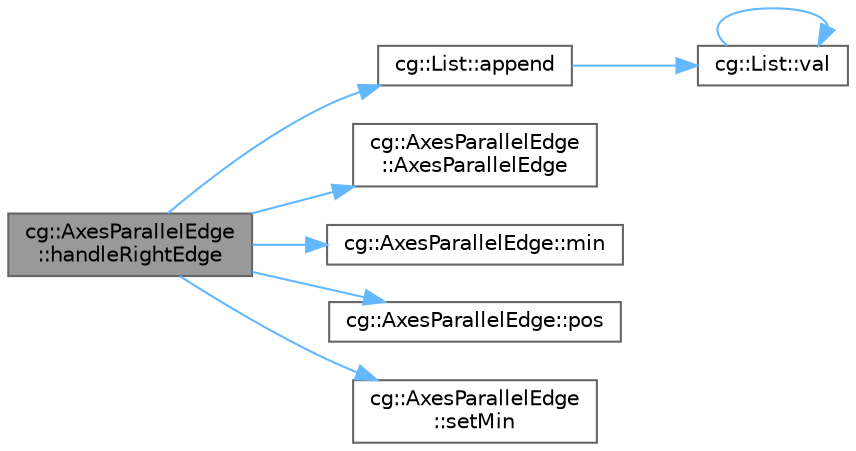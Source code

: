 digraph "cg::AxesParallelEdge::handleRightEdge"
{
 // LATEX_PDF_SIZE
  bgcolor="transparent";
  edge [fontname=Helvetica,fontsize=10,labelfontname=Helvetica,labelfontsize=10];
  node [fontname=Helvetica,fontsize=10,shape=box,height=0.2,width=0.4];
  rankdir="LR";
  Node1 [id="Node000001",label="cg::AxesParallelEdge\l::handleRightEdge",height=0.2,width=0.4,color="gray40", fillcolor="grey60", style="filled", fontcolor="black",tooltip=" "];
  Node1 -> Node2 [id="edge1_Node000001_Node000002",color="steelblue1",style="solid",tooltip=" "];
  Node2 [id="Node000002",label="cg::List::append",height=0.2,width=0.4,color="grey40", fillcolor="white", style="filled",URL="$classcg_1_1_list.html#ab3d1d9a488def2473913b2f58fc291f8",tooltip=" "];
  Node2 -> Node3 [id="edge2_Node000002_Node000003",color="steelblue1",style="solid",tooltip=" "];
  Node3 [id="Node000003",label="cg::List::val",height=0.2,width=0.4,color="grey40", fillcolor="white", style="filled",URL="$classcg_1_1_list.html#abb630c74effbfbb9f67e865eec72169b",tooltip=" "];
  Node3 -> Node3 [id="edge3_Node000003_Node000003",color="steelblue1",style="solid",tooltip=" "];
  Node1 -> Node4 [id="edge4_Node000001_Node000004",color="steelblue1",style="solid",tooltip=" "];
  Node4 [id="Node000004",label="cg::AxesParallelEdge\l::AxesParallelEdge",height=0.2,width=0.4,color="grey40", fillcolor="white", style="filled",URL="$classcg_1_1_axes_parallel_edge.html#a9c9e54393cb232d817bf5212d2bd2721",tooltip=" "];
  Node1 -> Node5 [id="edge5_Node000001_Node000005",color="steelblue1",style="solid",tooltip=" "];
  Node5 [id="Node000005",label="cg::AxesParallelEdge::min",height=0.2,width=0.4,color="grey40", fillcolor="white", style="filled",URL="$classcg_1_1_axes_parallel_edge.html#ac9c9414badbbd9a7a09047c0ec6eefbe",tooltip=" "];
  Node1 -> Node6 [id="edge6_Node000001_Node000006",color="steelblue1",style="solid",tooltip=" "];
  Node6 [id="Node000006",label="cg::AxesParallelEdge::pos",height=0.2,width=0.4,color="grey40", fillcolor="white", style="filled",URL="$classcg_1_1_axes_parallel_edge.html#aec6ce86d13c6ddd8a66a15541140113b",tooltip=" "];
  Node1 -> Node7 [id="edge7_Node000001_Node000007",color="steelblue1",style="solid",tooltip=" "];
  Node7 [id="Node000007",label="cg::AxesParallelEdge\l::setMin",height=0.2,width=0.4,color="grey40", fillcolor="white", style="filled",URL="$classcg_1_1_axes_parallel_edge.html#ab005a4c7c57aa88be48125092f488cac",tooltip=" "];
}

